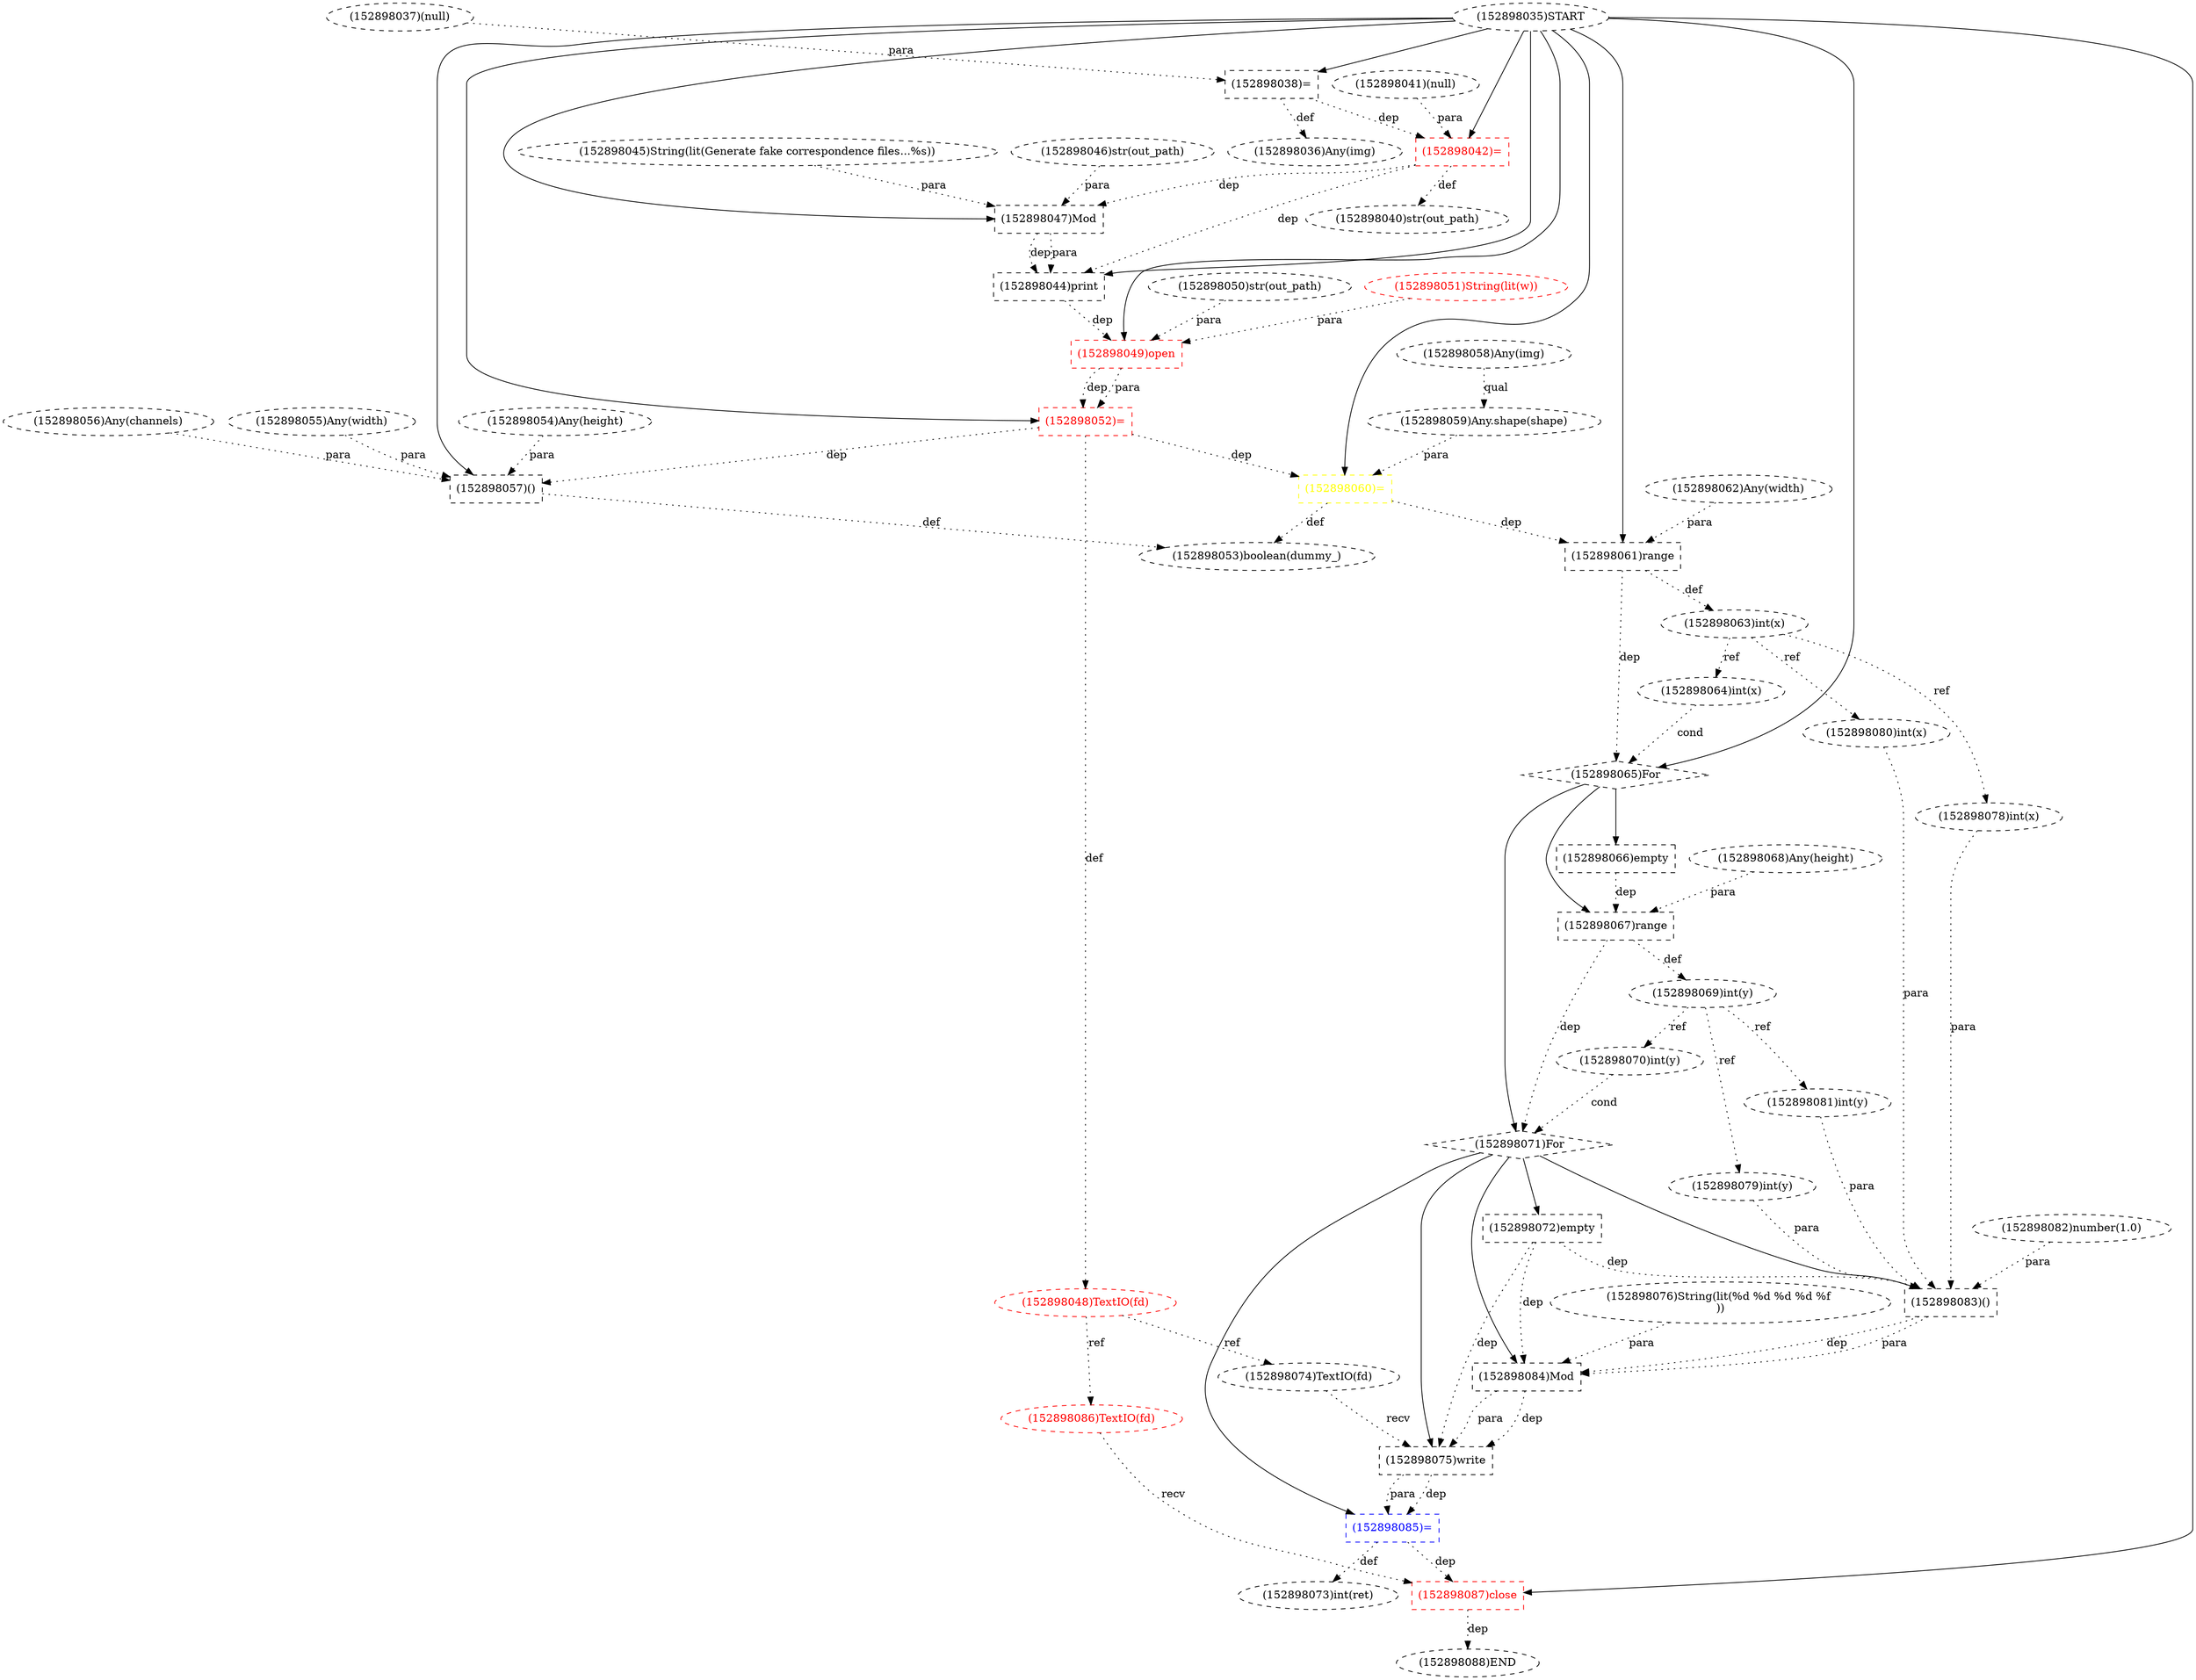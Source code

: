 digraph G {
1 [label="(152898062)Any(width)" shape=ellipse style=dashed]
2 [label="(152898068)Any(height)" shape=ellipse style=dashed]
3 [label="(152898054)Any(height)" shape=ellipse style=dashed]
4 [label="(152898045)String(lit(Generate fake correspondence files...%s))" shape=ellipse style=dashed]
5 [label="(152898084)Mod" shape=box style=dashed]
6 [label="(152898036)Any(img)" shape=ellipse style=dashed]
7 [label="(152898047)Mod" shape=box style=dashed]
8 [label="(152898046)str(out_path)" shape=ellipse style=dashed]
9 [label="(152898040)str(out_path)" shape=ellipse style=dashed]
10 [label="(152898057)()" shape=box style=dashed]
11 [label="(152898085)=" shape=box style=dashed color=blue fontcolor=blue]
12 [label="(152898037)(null)" shape=ellipse style=dashed]
13 [label="(152898064)int(x)" shape=ellipse style=dashed]
14 [label="(152898076)String(lit(%d %d %d %d %f 
))" shape=ellipse style=dashed]
15 [label="(152898049)open" shape=box style=dashed color=red fontcolor=red]
16 [label="(152898086)TextIO(fd)" shape=ellipse style=dashed color=red fontcolor=red]
17 [label="(152898088)END" style=dashed]
18 [label="(152898069)int(y)" shape=ellipse style=dashed]
19 [label="(152898081)int(y)" shape=ellipse style=dashed]
20 [label="(152898050)str(out_path)" shape=ellipse style=dashed]
21 [label="(152898080)int(x)" shape=ellipse style=dashed]
22 [label="(152898065)For" shape=diamond style=dashed]
23 [label="(152898087)close" shape=box style=dashed color=red fontcolor=red]
24 [label="(152898061)range" shape=box style=dashed]
25 [label="(152898059)Any.shape(shape)" shape=ellipse style=dashed]
26 [label="(152898052)=" shape=box style=dashed color=red fontcolor=red]
27 [label="(152898073)int(ret)" shape=ellipse style=dashed]
28 [label="(152898083)()" shape=box style=dashed]
29 [label="(152898079)int(y)" shape=ellipse style=dashed]
30 [label="(152898056)Any(channels)" shape=ellipse style=dashed]
31 [label="(152898044)print" shape=box style=dashed]
32 [label="(152898066)empty" shape=box style=dashed]
33 [label="(152898042)=" shape=box style=dashed color=red fontcolor=red]
34 [label="(152898055)Any(width)" shape=ellipse style=dashed]
35 [label="(152898074)TextIO(fd)" shape=ellipse style=dashed]
36 [label="(152898048)TextIO(fd)" shape=ellipse style=dashed color=red fontcolor=red]
37 [label="(152898051)String(lit(w))" shape=ellipse style=dashed color=red fontcolor=red]
38 [label="(152898038)=" shape=box style=dashed color=black fontcolor=black]
39 [label="(152898072)empty" shape=box style=dashed]
40 [label="(152898041)(null)" shape=ellipse style=dashed]
41 [label="(152898071)For" shape=diamond style=dashed]
42 [label="(152898058)Any(img)" shape=ellipse style=dashed]
43 [label="(152898082)number(1.0)" shape=ellipse style=dashed]
44 [label="(152898075)write" shape=box style=dashed]
45 [label="(152898070)int(y)" shape=ellipse style=dashed]
46 [label="(152898078)int(x)" shape=ellipse style=dashed]
47 [label="(152898063)int(x)" shape=ellipse style=dashed]
48 [label="(152898067)range" shape=box style=dashed]
49 [label="(152898035)START" style=dashed]
50 [label="(152898053)boolean(dummy_)" shape=ellipse style=dashed]
51 [label="(152898060)=" shape=box style=dashed color=yellow fontcolor=yellow]
41 -> 5 [label="" style=solid];
14 -> 5 [label="para" style=dotted];
28 -> 5 [label="dep" style=dotted];
28 -> 5 [label="para" style=dotted];
39 -> 5 [label="dep" style=dotted];
38 -> 6 [label="def" style=dotted];
49 -> 7 [label="" style=solid];
4 -> 7 [label="para" style=dotted];
8 -> 7 [label="para" style=dotted];
33 -> 7 [label="dep" style=dotted];
33 -> 9 [label="def" style=dotted];
49 -> 10 [label="" style=solid];
3 -> 10 [label="para" style=dotted];
34 -> 10 [label="para" style=dotted];
30 -> 10 [label="para" style=dotted];
26 -> 10 [label="dep" style=dotted];
41 -> 11 [label="" style=solid];
44 -> 11 [label="dep" style=dotted];
44 -> 11 [label="para" style=dotted];
47 -> 13 [label="ref" style=dotted];
49 -> 15 [label="" style=solid];
20 -> 15 [label="para" style=dotted];
37 -> 15 [label="para" style=dotted];
31 -> 15 [label="dep" style=dotted];
36 -> 16 [label="ref" style=dotted];
23 -> 17 [label="dep" style=dotted];
48 -> 18 [label="def" style=dotted];
18 -> 19 [label="ref" style=dotted];
47 -> 21 [label="ref" style=dotted];
49 -> 22 [label="" style=solid];
24 -> 22 [label="dep" style=dotted];
13 -> 22 [label="cond" style=dotted];
49 -> 23 [label="" style=solid];
16 -> 23 [label="recv" style=dotted];
11 -> 23 [label="dep" style=dotted];
49 -> 24 [label="" style=solid];
1 -> 24 [label="para" style=dotted];
51 -> 24 [label="dep" style=dotted];
42 -> 25 [label="qual" style=dotted];
49 -> 26 [label="" style=solid];
15 -> 26 [label="dep" style=dotted];
15 -> 26 [label="para" style=dotted];
11 -> 27 [label="def" style=dotted];
41 -> 28 [label="" style=solid];
46 -> 28 [label="para" style=dotted];
29 -> 28 [label="para" style=dotted];
21 -> 28 [label="para" style=dotted];
19 -> 28 [label="para" style=dotted];
43 -> 28 [label="para" style=dotted];
39 -> 28 [label="dep" style=dotted];
18 -> 29 [label="ref" style=dotted];
49 -> 31 [label="" style=solid];
7 -> 31 [label="dep" style=dotted];
7 -> 31 [label="para" style=dotted];
33 -> 31 [label="dep" style=dotted];
22 -> 32 [label="" style=solid];
49 -> 33 [label="" style=solid];
40 -> 33 [label="para" style=dotted];
38 -> 33 [label="dep" style=dotted];
36 -> 35 [label="ref" style=dotted];
26 -> 36 [label="def" style=dotted];
49 -> 38 [label="" style=solid];
12 -> 38 [label="para" style=dotted];
41 -> 39 [label="" style=solid];
22 -> 41 [label="" style=solid];
48 -> 41 [label="dep" style=dotted];
45 -> 41 [label="cond" style=dotted];
41 -> 44 [label="" style=solid];
35 -> 44 [label="recv" style=dotted];
5 -> 44 [label="dep" style=dotted];
5 -> 44 [label="para" style=dotted];
39 -> 44 [label="dep" style=dotted];
18 -> 45 [label="ref" style=dotted];
47 -> 46 [label="ref" style=dotted];
24 -> 47 [label="def" style=dotted];
22 -> 48 [label="" style=solid];
2 -> 48 [label="para" style=dotted];
32 -> 48 [label="dep" style=dotted];
10 -> 50 [label="def" style=dotted];
51 -> 50 [label="def" style=dotted];
49 -> 51 [label="" style=solid];
25 -> 51 [label="para" style=dotted];
26 -> 51 [label="dep" style=dotted];
}